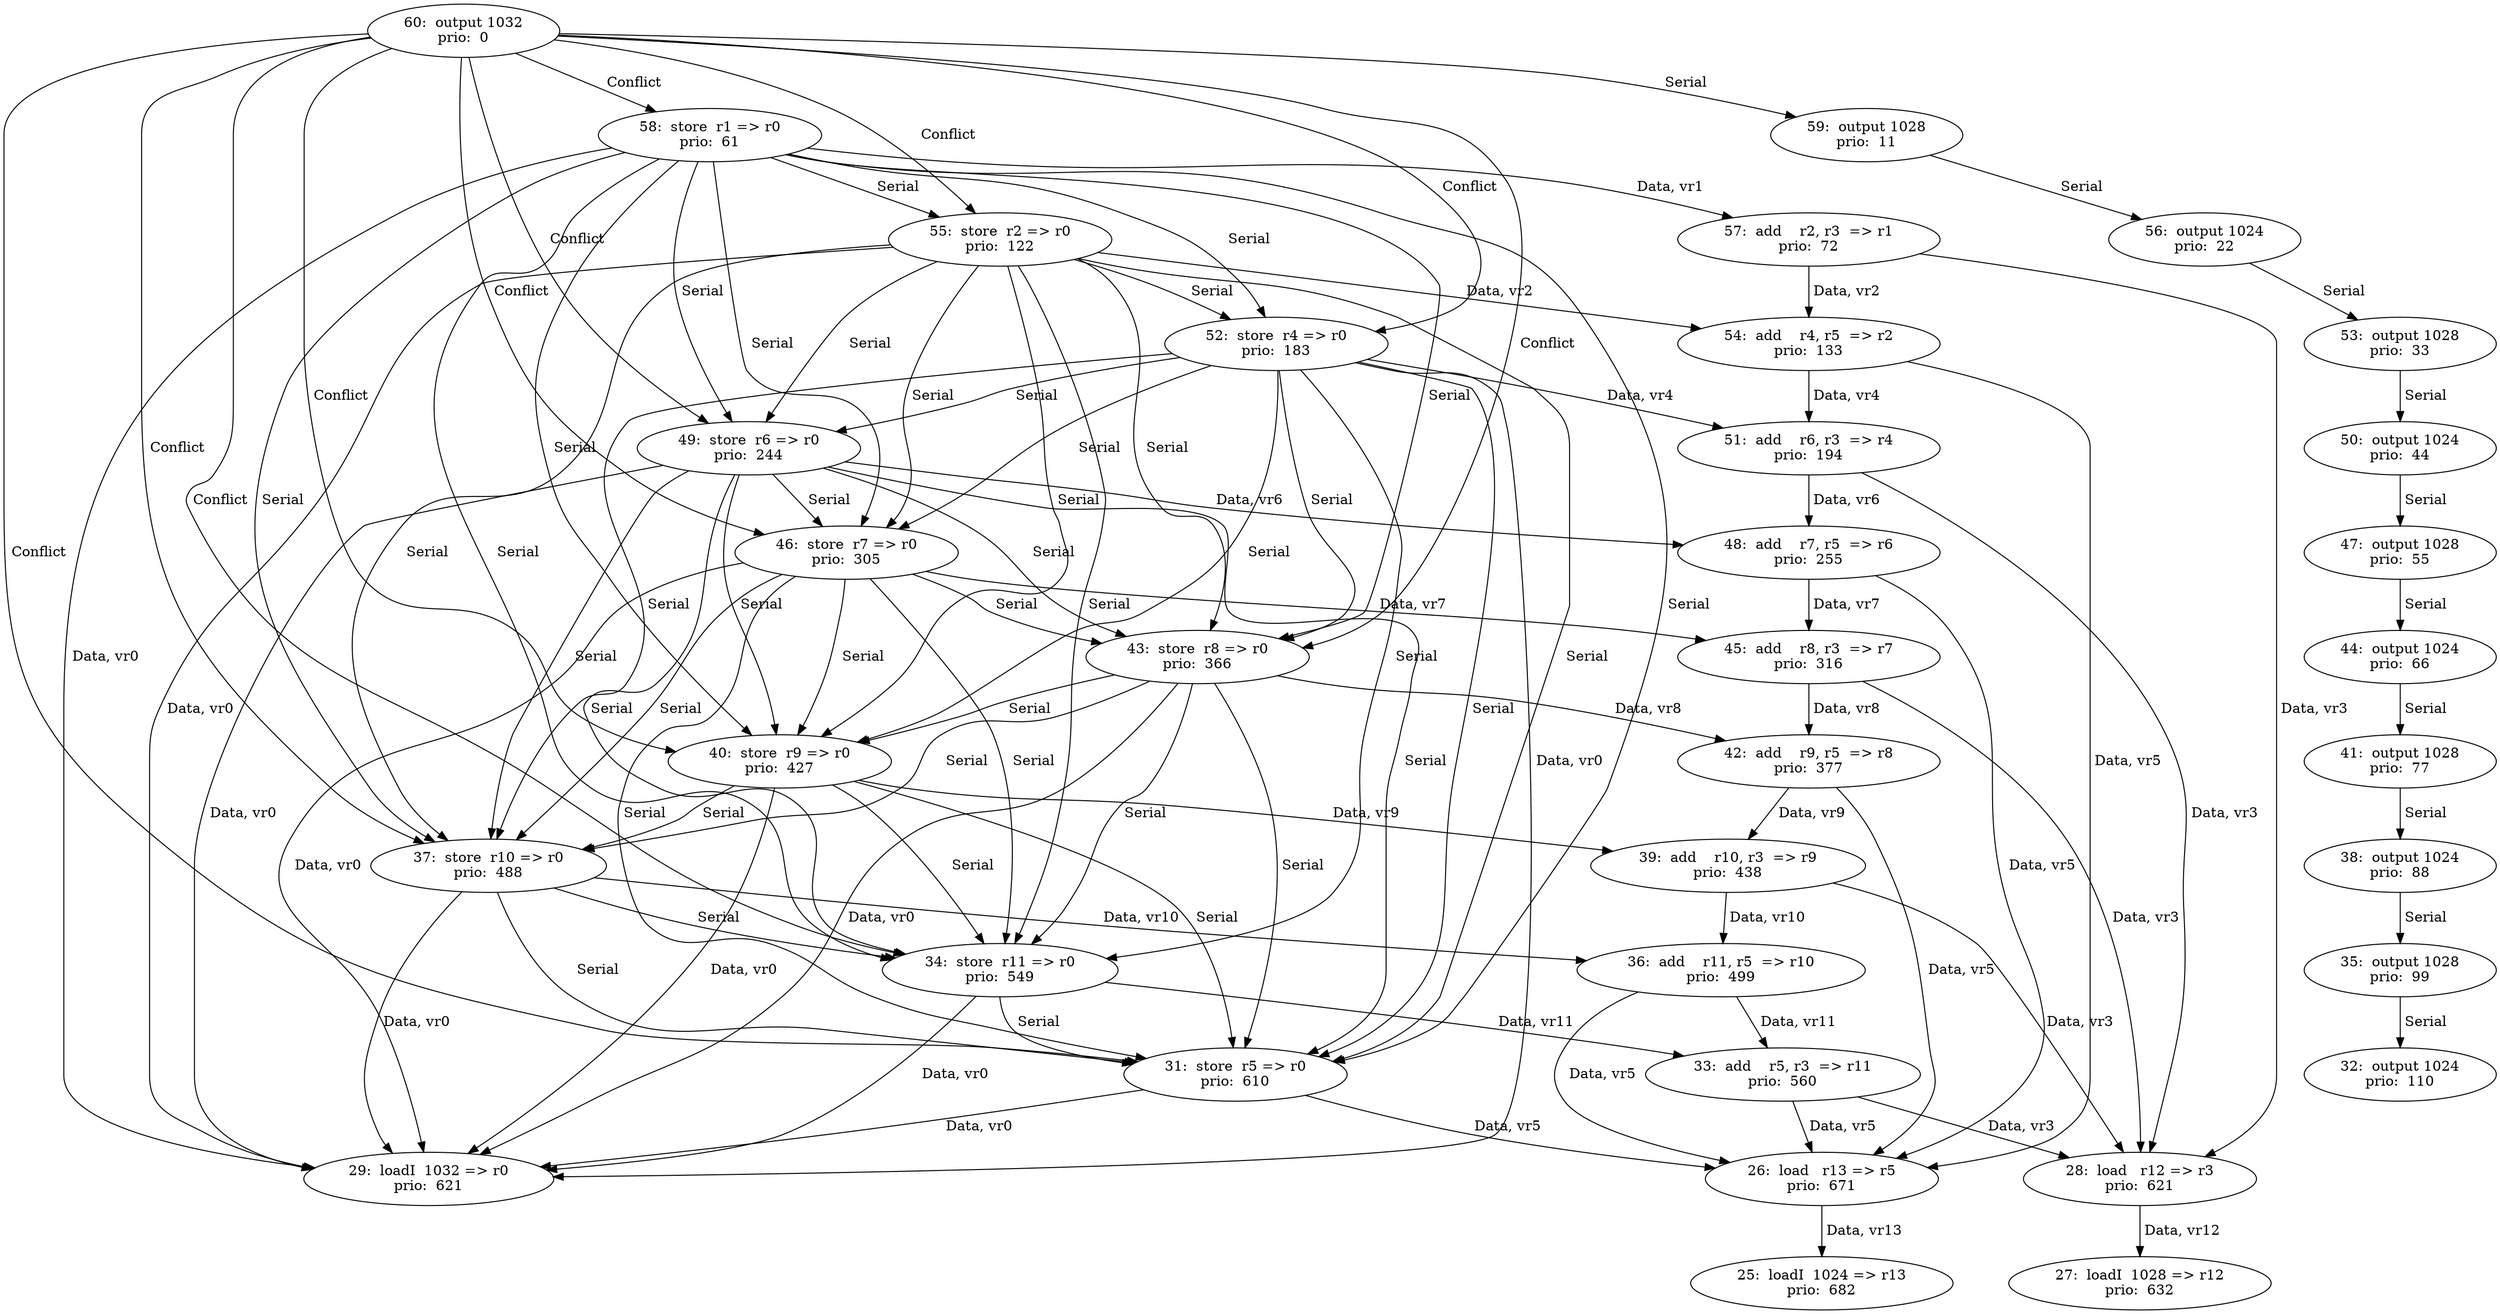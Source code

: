 digraph DG {
  25 [label="25:  loadI  1024 => r13
prio:  682"];
  26 [label="26:  load   r13 => r5
prio:  671"];
  27 [label="27:  loadI  1028 => r12
prio:  632"];
  28 [label="28:  load   r12 => r3
prio:  621"];
  29 [label="29:  loadI  1032 => r0
prio:  621"];
  31 [label="31:  store  r5 => r0
prio:  610"];
  32 [label="32:  output 1024
prio:  110"];
  33 [label="33:  add    r5, r3  => r11
prio:  560"];
  34 [label="34:  store  r11 => r0
prio:  549"];
  35 [label="35:  output 1028
prio:  99"];
  36 [label="36:  add    r11, r5  => r10
prio:  499"];
  37 [label="37:  store  r10 => r0
prio:  488"];
  38 [label="38:  output 1024
prio:  88"];
  39 [label="39:  add    r10, r3  => r9
prio:  438"];
  40 [label="40:  store  r9 => r0
prio:  427"];
  41 [label="41:  output 1028
prio:  77"];
  42 [label="42:  add    r9, r5  => r8
prio:  377"];
  43 [label="43:  store  r8 => r0
prio:  366"];
  44 [label="44:  output 1024
prio:  66"];
  45 [label="45:  add    r8, r3  => r7
prio:  316"];
  46 [label="46:  store  r7 => r0
prio:  305"];
  47 [label="47:  output 1028
prio:  55"];
  48 [label="48:  add    r7, r5  => r6
prio:  255"];
  49 [label="49:  store  r6 => r0
prio:  244"];
  50 [label="50:  output 1024
prio:  44"];
  51 [label="51:  add    r6, r3  => r4
prio:  194"];
  52 [label="52:  store  r4 => r0
prio:  183"];
  53 [label="53:  output 1028
prio:  33"];
  54 [label="54:  add    r4, r5  => r2
prio:  133"];
  55 [label="55:  store  r2 => r0
prio:  122"];
  56 [label="56:  output 1024
prio:  22"];
  57 [label="57:  add    r2, r3  => r1
prio:  72"];
  58 [label="58:  store  r1 => r0
prio:  61"];
  59 [label="59:  output 1028
prio:  11"];
  60 [label="60:  output 1032
prio:  0"];
  26 -> 25 [ label=" Data, vr13"];
  28 -> 27 [ label=" Data, vr12"];
  31 -> 26 [ label=" Data, vr5"];
  31 -> 29 [ label=" Data, vr0"];
  33 -> 26 [ label=" Data, vr5"];
  33 -> 28 [ label=" Data, vr3"];
  34 -> 33 [ label=" Data, vr11"];
  34 -> 29 [ label=" Data, vr0"];
  34 -> 31[ label=" Serial "];
  35 -> 32[ label=" Serial "];
  36 -> 33 [ label=" Data, vr11"];
  36 -> 26 [ label=" Data, vr5"];
  37 -> 36 [ label=" Data, vr10"];
  37 -> 29 [ label=" Data, vr0"];
  37 -> 34[ label=" Serial "];
  37 -> 31[ label=" Serial "];
  38 -> 35[ label=" Serial "];
  39 -> 36 [ label=" Data, vr10"];
  39 -> 28 [ label=" Data, vr3"];
  40 -> 39 [ label=" Data, vr9"];
  40 -> 29 [ label=" Data, vr0"];
  40 -> 37[ label=" Serial "];
  40 -> 34[ label=" Serial "];
  40 -> 31[ label=" Serial "];
  41 -> 38[ label=" Serial "];
  42 -> 39 [ label=" Data, vr9"];
  42 -> 26 [ label=" Data, vr5"];
  43 -> 42 [ label=" Data, vr8"];
  43 -> 29 [ label=" Data, vr0"];
  43 -> 40[ label=" Serial "];
  43 -> 37[ label=" Serial "];
  43 -> 34[ label=" Serial "];
  43 -> 31[ label=" Serial "];
  44 -> 41[ label=" Serial "];
  45 -> 42 [ label=" Data, vr8"];
  45 -> 28 [ label=" Data, vr3"];
  46 -> 45 [ label=" Data, vr7"];
  46 -> 29 [ label=" Data, vr0"];
  46 -> 43[ label=" Serial "];
  46 -> 40[ label=" Serial "];
  46 -> 37[ label=" Serial "];
  46 -> 34[ label=" Serial "];
  46 -> 31[ label=" Serial "];
  47 -> 44[ label=" Serial "];
  48 -> 45 [ label=" Data, vr7"];
  48 -> 26 [ label=" Data, vr5"];
  49 -> 48 [ label=" Data, vr6"];
  49 -> 29 [ label=" Data, vr0"];
  49 -> 46[ label=" Serial "];
  49 -> 43[ label=" Serial "];
  49 -> 40[ label=" Serial "];
  49 -> 37[ label=" Serial "];
  49 -> 34[ label=" Serial "];
  49 -> 31[ label=" Serial "];
  50 -> 47[ label=" Serial "];
  51 -> 48 [ label=" Data, vr6"];
  51 -> 28 [ label=" Data, vr3"];
  52 -> 51 [ label=" Data, vr4"];
  52 -> 29 [ label=" Data, vr0"];
  52 -> 49[ label=" Serial "];
  52 -> 46[ label=" Serial "];
  52 -> 43[ label=" Serial "];
  52 -> 40[ label=" Serial "];
  52 -> 37[ label=" Serial "];
  52 -> 34[ label=" Serial "];
  52 -> 31[ label=" Serial "];
  53 -> 50[ label=" Serial "];
  54 -> 51 [ label=" Data, vr4"];
  54 -> 26 [ label=" Data, vr5"];
  55 -> 54 [ label=" Data, vr2"];
  55 -> 29 [ label=" Data, vr0"];
  55 -> 52[ label=" Serial "];
  55 -> 49[ label=" Serial "];
  55 -> 46[ label=" Serial "];
  55 -> 43[ label=" Serial "];
  55 -> 40[ label=" Serial "];
  55 -> 37[ label=" Serial "];
  55 -> 34[ label=" Serial "];
  55 -> 31[ label=" Serial "];
  56 -> 53[ label=" Serial "];
  57 -> 54 [ label=" Data, vr2"];
  57 -> 28 [ label=" Data, vr3"];
  58 -> 57 [ label=" Data, vr1"];
  58 -> 29 [ label=" Data, vr0"];
  58 -> 55[ label=" Serial "];
  58 -> 52[ label=" Serial "];
  58 -> 49[ label=" Serial "];
  58 -> 46[ label=" Serial "];
  58 -> 43[ label=" Serial "];
  58 -> 40[ label=" Serial "];
  58 -> 37[ label=" Serial "];
  58 -> 34[ label=" Serial "];
  58 -> 31[ label=" Serial "];
  59 -> 56[ label=" Serial "];
  60 -> 59[ label=" Serial "];
  60 -> 58 [ label=" Conflict "];
  60 -> 55 [ label=" Conflict "];
  60 -> 52 [ label=" Conflict "];
  60 -> 49 [ label=" Conflict "];
  60 -> 46 [ label=" Conflict "];
  60 -> 43 [ label=" Conflict "];
  60 -> 40 [ label=" Conflict "];
  60 -> 37 [ label=" Conflict "];
  60 -> 34 [ label=" Conflict "];
  60 -> 31 [ label=" Conflict "];
}
